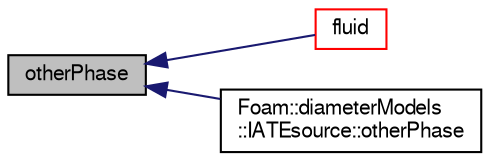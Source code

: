 digraph "otherPhase"
{
  bgcolor="transparent";
  edge [fontname="FreeSans",fontsize="10",labelfontname="FreeSans",labelfontsize="10"];
  node [fontname="FreeSans",fontsize="10",shape=record];
  rankdir="LR";
  Node89 [label="otherPhase",height=0.2,width=0.4,color="black", fillcolor="grey75", style="filled", fontcolor="black"];
  Node89 -> Node90 [dir="back",color="midnightblue",fontsize="10",style="solid",fontname="FreeSans"];
  Node90 [label="fluid",height=0.2,width=0.4,color="red",URL="$a31934.html#aeb0eb2643aabbc04d5d57d79371f62f5",tooltip="Return the twoPhaseSystem to which this phase belongs. "];
  Node89 -> Node92 [dir="back",color="midnightblue",fontsize="10",style="solid",fontname="FreeSans"];
  Node92 [label="Foam::diameterModels\l::IATEsource::otherPhase",height=0.2,width=0.4,color="black",URL="$a32350.html#a71db3c445b7e9ba369fa6f2881c32c24"];
}
